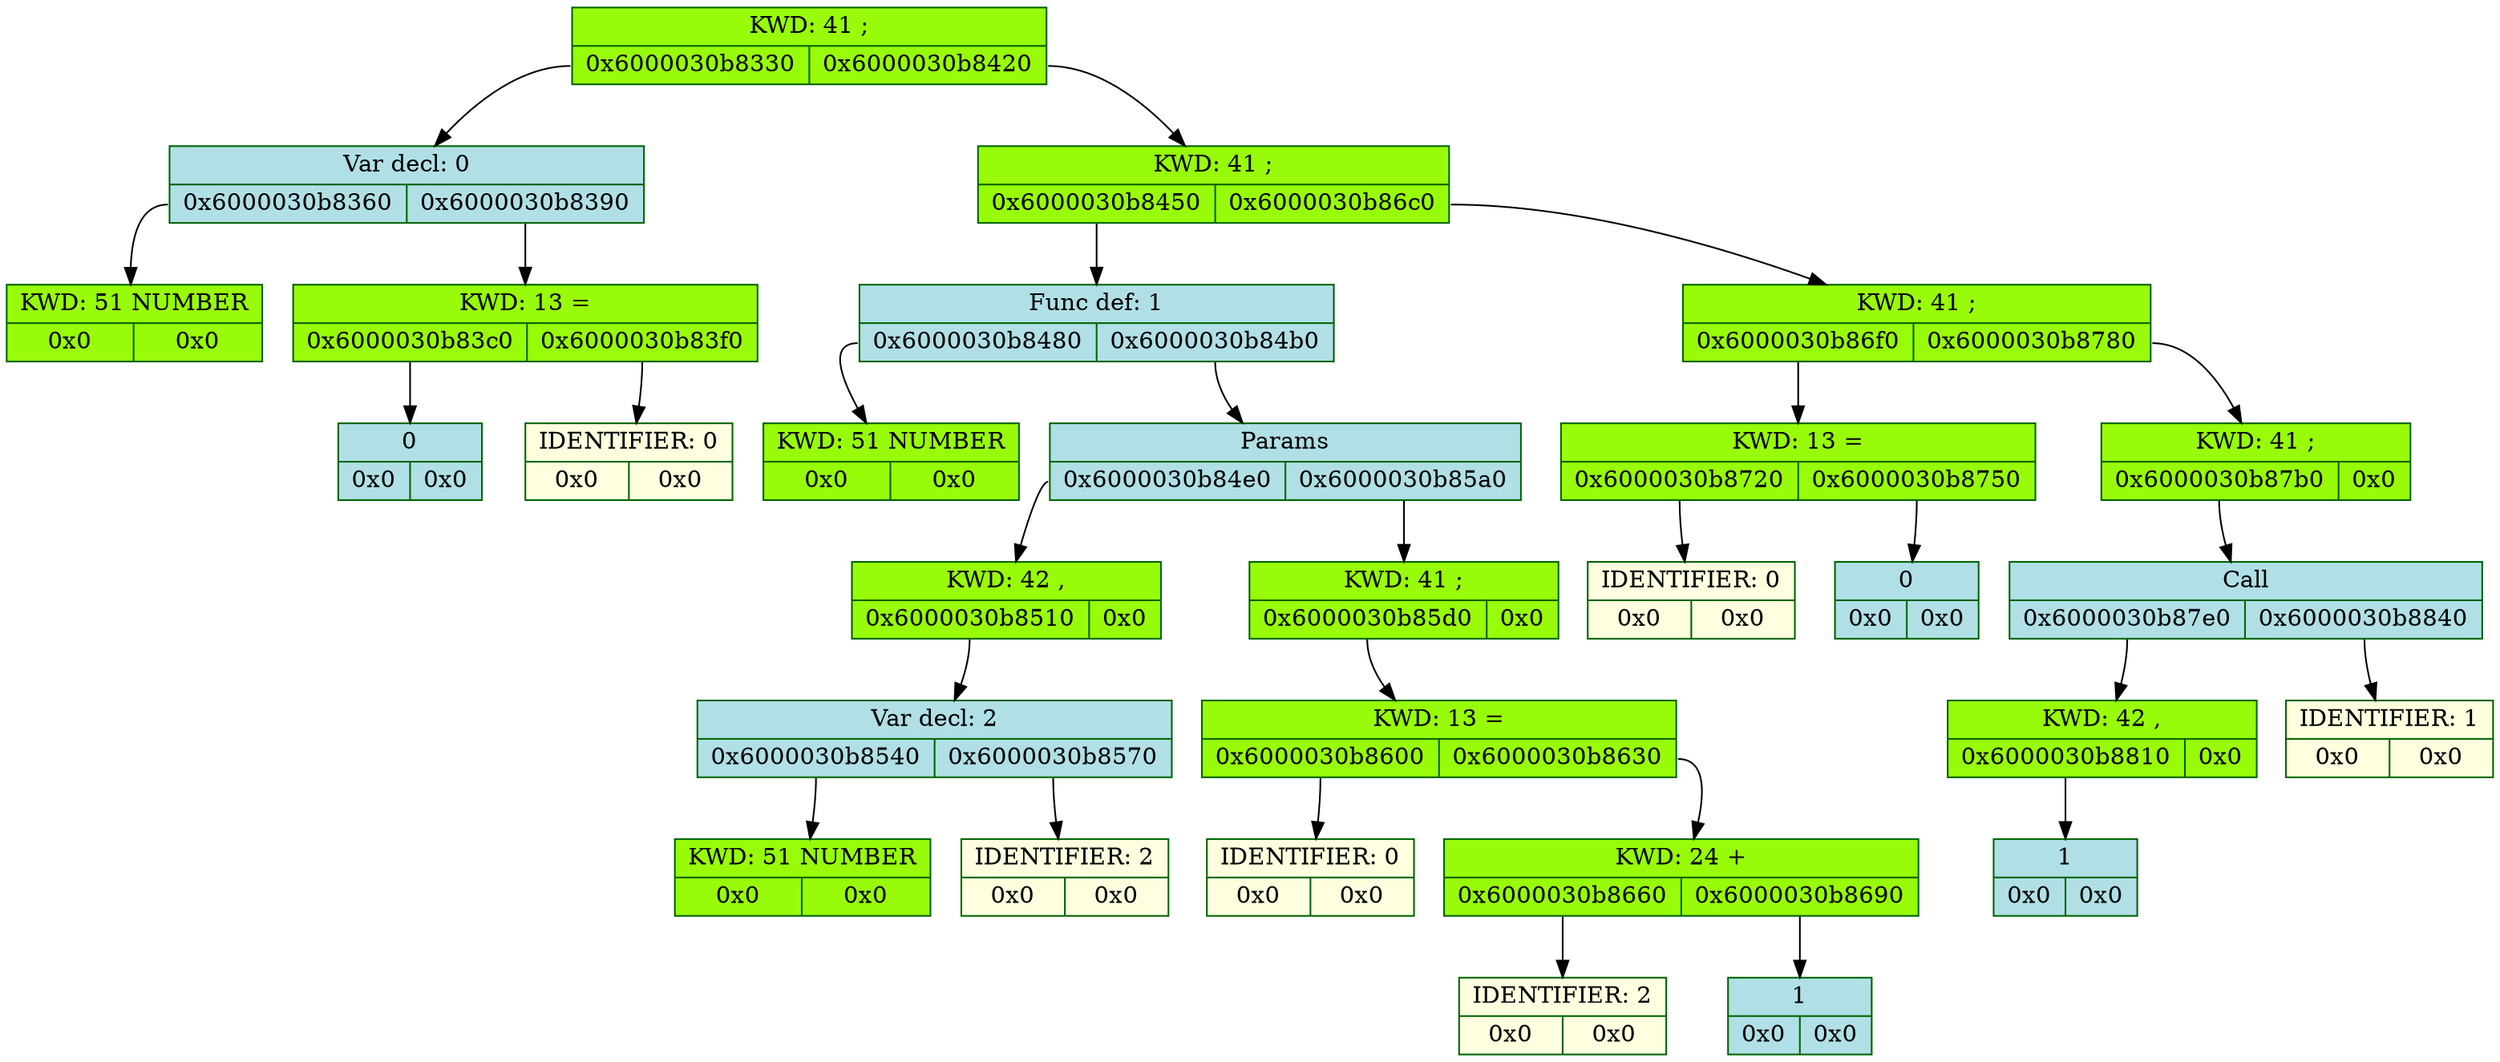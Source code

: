 digraph D{
	rankdir = TB

	node_105553167352576 [color = "darkgreen", style = "filled", shape = "record", fillcolor = "#98FB9" label = "{KWD: 41 ;  | {<fl105553167352576> 0x6000030b8330 | <fr105553167352576> 0x6000030b8420}}"]
	node_105553167352576: <fl105553167352576> -> node_105553167352624 [color = "black", arrowhead = "normal", label = ""]
	node_105553167352624 [color = "darkgreen", style = "filled", shape = "record", fillcolor = "#B0E0E6" label = "{Var decl: 0 | {<fl105553167352624> 0x6000030b8360 | <fr105553167352624> 0x6000030b8390}}"]
	node_105553167352624: <fl105553167352624> -> node_105553167352672 [color = "black", arrowhead = "normal", label = ""]
	node_105553167352672 [color = "darkgreen", style = "filled", shape = "record", fillcolor = "#98FB9" label = "{KWD: 51 NUMBER  | {<fl105553167352672> 0x0 | <fr105553167352672> 0x0}}"]
	node_105553167352624: <fr105553167352624> -> node_105553167352720 [color = "black", arrowhead = "normal", label = ""]
	node_105553167352720 [color = "darkgreen", style = "filled", shape = "record", fillcolor = "#98FB9" label = "{KWD: 13 =  | {<fl105553167352720> 0x6000030b83c0 | <fr105553167352720> 0x6000030b83f0}}"]
	node_105553167352720: <fl105553167352720> -> node_105553167352768 [color = "black", arrowhead = "normal", label = ""]
	node_105553167352768 [color = "darkgreen", style = "filled", shape = "record", fillcolor = "#B0E0E6" label = "{0  | {<fl105553167352768> 0x0 | <fr105553167352768> 0x0}}"]
	node_105553167352720: <fr105553167352720> -> node_105553167352816 [color = "black", arrowhead = "normal", label = ""]
	node_105553167352816 [color = "darkgreen", style = "filled", shape = "record", fillcolor = "#FFFFE0" label = "{IDENTIFIER: 0 | {<fl105553167352816> 0x0 | <fr105553167352816> 0x0}}"]
	node_105553167352576: <fr105553167352576> -> node_105553167352864 [color = "black", arrowhead = "normal", label = ""]
	node_105553167352864 [color = "darkgreen", style = "filled", shape = "record", fillcolor = "#98FB9" label = "{KWD: 41 ;  | {<fl105553167352864> 0x6000030b8450 | <fr105553167352864> 0x6000030b86c0}}"]
	node_105553167352864: <fl105553167352864> -> node_105553167352912 [color = "black", arrowhead = "normal", label = ""]
	node_105553167352912 [color = "darkgreen", style = "filled", shape = "record", fillcolor = "#B0E0E6" label = "{Func def: 1  | {<fl105553167352912> 0x6000030b8480 | <fr105553167352912> 0x6000030b84b0}}"]
	node_105553167352912: <fl105553167352912> -> node_105553167352960 [color = "black", arrowhead = "normal", label = ""]
	node_105553167352960 [color = "darkgreen", style = "filled", shape = "record", fillcolor = "#98FB9" label = "{KWD: 51 NUMBER  | {<fl105553167352960> 0x0 | <fr105553167352960> 0x0}}"]
	node_105553167352912: <fr105553167352912> -> node_105553167353008 [color = "black", arrowhead = "normal", label = ""]
	node_105553167353008 [color = "darkgreen", style = "filled", shape = "record", fillcolor = "#B0E0E6" label = "{Params  | {<fl105553167353008> 0x6000030b84e0 | <fr105553167353008> 0x6000030b85a0}}"]
	node_105553167353008: <fl105553167353008> -> node_105553167353056 [color = "black", arrowhead = "normal", label = ""]
	node_105553167353056 [color = "darkgreen", style = "filled", shape = "record", fillcolor = "#98FB9" label = "{KWD: 42 ,  | {<fl105553167353056> 0x6000030b8510 | <fr105553167353056> 0x0}}"]
	node_105553167353056: <fl105553167353056> -> node_105553167353104 [color = "black", arrowhead = "normal", label = ""]
	node_105553167353104 [color = "darkgreen", style = "filled", shape = "record", fillcolor = "#B0E0E6" label = "{Var decl: 2 | {<fl105553167353104> 0x6000030b8540 | <fr105553167353104> 0x6000030b8570}}"]
	node_105553167353104: <fl105553167353104> -> node_105553167353152 [color = "black", arrowhead = "normal", label = ""]
	node_105553167353152 [color = "darkgreen", style = "filled", shape = "record", fillcolor = "#98FB9" label = "{KWD: 51 NUMBER  | {<fl105553167353152> 0x0 | <fr105553167353152> 0x0}}"]
	node_105553167353104: <fr105553167353104> -> node_105553167353200 [color = "black", arrowhead = "normal", label = ""]
	node_105553167353200 [color = "darkgreen", style = "filled", shape = "record", fillcolor = "#FFFFE0" label = "{IDENTIFIER: 2 | {<fl105553167353200> 0x0 | <fr105553167353200> 0x0}}"]
	node_105553167353008: <fr105553167353008> -> node_105553167353248 [color = "black", arrowhead = "normal", label = ""]
	node_105553167353248 [color = "darkgreen", style = "filled", shape = "record", fillcolor = "#98FB9" label = "{KWD: 41 ;  | {<fl105553167353248> 0x6000030b85d0 | <fr105553167353248> 0x0}}"]
	node_105553167353248: <fl105553167353248> -> node_105553167353296 [color = "black", arrowhead = "normal", label = ""]
	node_105553167353296 [color = "darkgreen", style = "filled", shape = "record", fillcolor = "#98FB9" label = "{KWD: 13 =  | {<fl105553167353296> 0x6000030b8600 | <fr105553167353296> 0x6000030b8630}}"]
	node_105553167353296: <fl105553167353296> -> node_105553167353344 [color = "black", arrowhead = "normal", label = ""]
	node_105553167353344 [color = "darkgreen", style = "filled", shape = "record", fillcolor = "#FFFFE0" label = "{IDENTIFIER: 0 | {<fl105553167353344> 0x0 | <fr105553167353344> 0x0}}"]
	node_105553167353296: <fr105553167353296> -> node_105553167353392 [color = "black", arrowhead = "normal", label = ""]
	node_105553167353392 [color = "darkgreen", style = "filled", shape = "record", fillcolor = "#98FB9" label = "{KWD: 24 +  | {<fl105553167353392> 0x6000030b8660 | <fr105553167353392> 0x6000030b8690}}"]
	node_105553167353392: <fl105553167353392> -> node_105553167353440 [color = "black", arrowhead = "normal", label = ""]
	node_105553167353440 [color = "darkgreen", style = "filled", shape = "record", fillcolor = "#FFFFE0" label = "{IDENTIFIER: 2 | {<fl105553167353440> 0x0 | <fr105553167353440> 0x0}}"]
	node_105553167353392: <fr105553167353392> -> node_105553167353488 [color = "black", arrowhead = "normal", label = ""]
	node_105553167353488 [color = "darkgreen", style = "filled", shape = "record", fillcolor = "#B0E0E6" label = "{1  | {<fl105553167353488> 0x0 | <fr105553167353488> 0x0}}"]
	node_105553167352864: <fr105553167352864> -> node_105553167353536 [color = "black", arrowhead = "normal", label = ""]
	node_105553167353536 [color = "darkgreen", style = "filled", shape = "record", fillcolor = "#98FB9" label = "{KWD: 41 ;  | {<fl105553167353536> 0x6000030b86f0 | <fr105553167353536> 0x6000030b8780}}"]
	node_105553167353536: <fl105553167353536> -> node_105553167353584 [color = "black", arrowhead = "normal", label = ""]
	node_105553167353584 [color = "darkgreen", style = "filled", shape = "record", fillcolor = "#98FB9" label = "{KWD: 13 =  | {<fl105553167353584> 0x6000030b8720 | <fr105553167353584> 0x6000030b8750}}"]
	node_105553167353584: <fl105553167353584> -> node_105553167353632 [color = "black", arrowhead = "normal", label = ""]
	node_105553167353632 [color = "darkgreen", style = "filled", shape = "record", fillcolor = "#FFFFE0" label = "{IDENTIFIER: 0 | {<fl105553167353632> 0x0 | <fr105553167353632> 0x0}}"]
	node_105553167353584: <fr105553167353584> -> node_105553167353680 [color = "black", arrowhead = "normal", label = ""]
	node_105553167353680 [color = "darkgreen", style = "filled", shape = "record", fillcolor = "#B0E0E6" label = "{0  | {<fl105553167353680> 0x0 | <fr105553167353680> 0x0}}"]
	node_105553167353536: <fr105553167353536> -> node_105553167353728 [color = "black", arrowhead = "normal", label = ""]
	node_105553167353728 [color = "darkgreen", style = "filled", shape = "record", fillcolor = "#98FB9" label = "{KWD: 41 ;  | {<fl105553167353728> 0x6000030b87b0 | <fr105553167353728> 0x0}}"]
	node_105553167353728: <fl105553167353728> -> node_105553167353776 [color = "black", arrowhead = "normal", label = ""]
	node_105553167353776 [color = "darkgreen", style = "filled", shape = "record", fillcolor = "#B0E0E6" label = "{Call  | {<fl105553167353776> 0x6000030b87e0 | <fr105553167353776> 0x6000030b8840}}"]
	node_105553167353776: <fl105553167353776> -> node_105553167353824 [color = "black", arrowhead = "normal", label = ""]
	node_105553167353824 [color = "darkgreen", style = "filled", shape = "record", fillcolor = "#98FB9" label = "{KWD: 42 ,  | {<fl105553167353824> 0x6000030b8810 | <fr105553167353824> 0x0}}"]
	node_105553167353824: <fl105553167353824> -> node_105553167353872 [color = "black", arrowhead = "normal", label = ""]
	node_105553167353872 [color = "darkgreen", style = "filled", shape = "record", fillcolor = "#B0E0E6" label = "{1  | {<fl105553167353872> 0x0 | <fr105553167353872> 0x0}}"]
	node_105553167353776: <fr105553167353776> -> node_105553167353920 [color = "black", arrowhead = "normal", label = ""]
	node_105553167353920 [color = "darkgreen", style = "filled", shape = "record", fillcolor = "#FFFFE0" label = "{IDENTIFIER: 1 | {<fl105553167353920> 0x0 | <fr105553167353920> 0x0}}"]
}